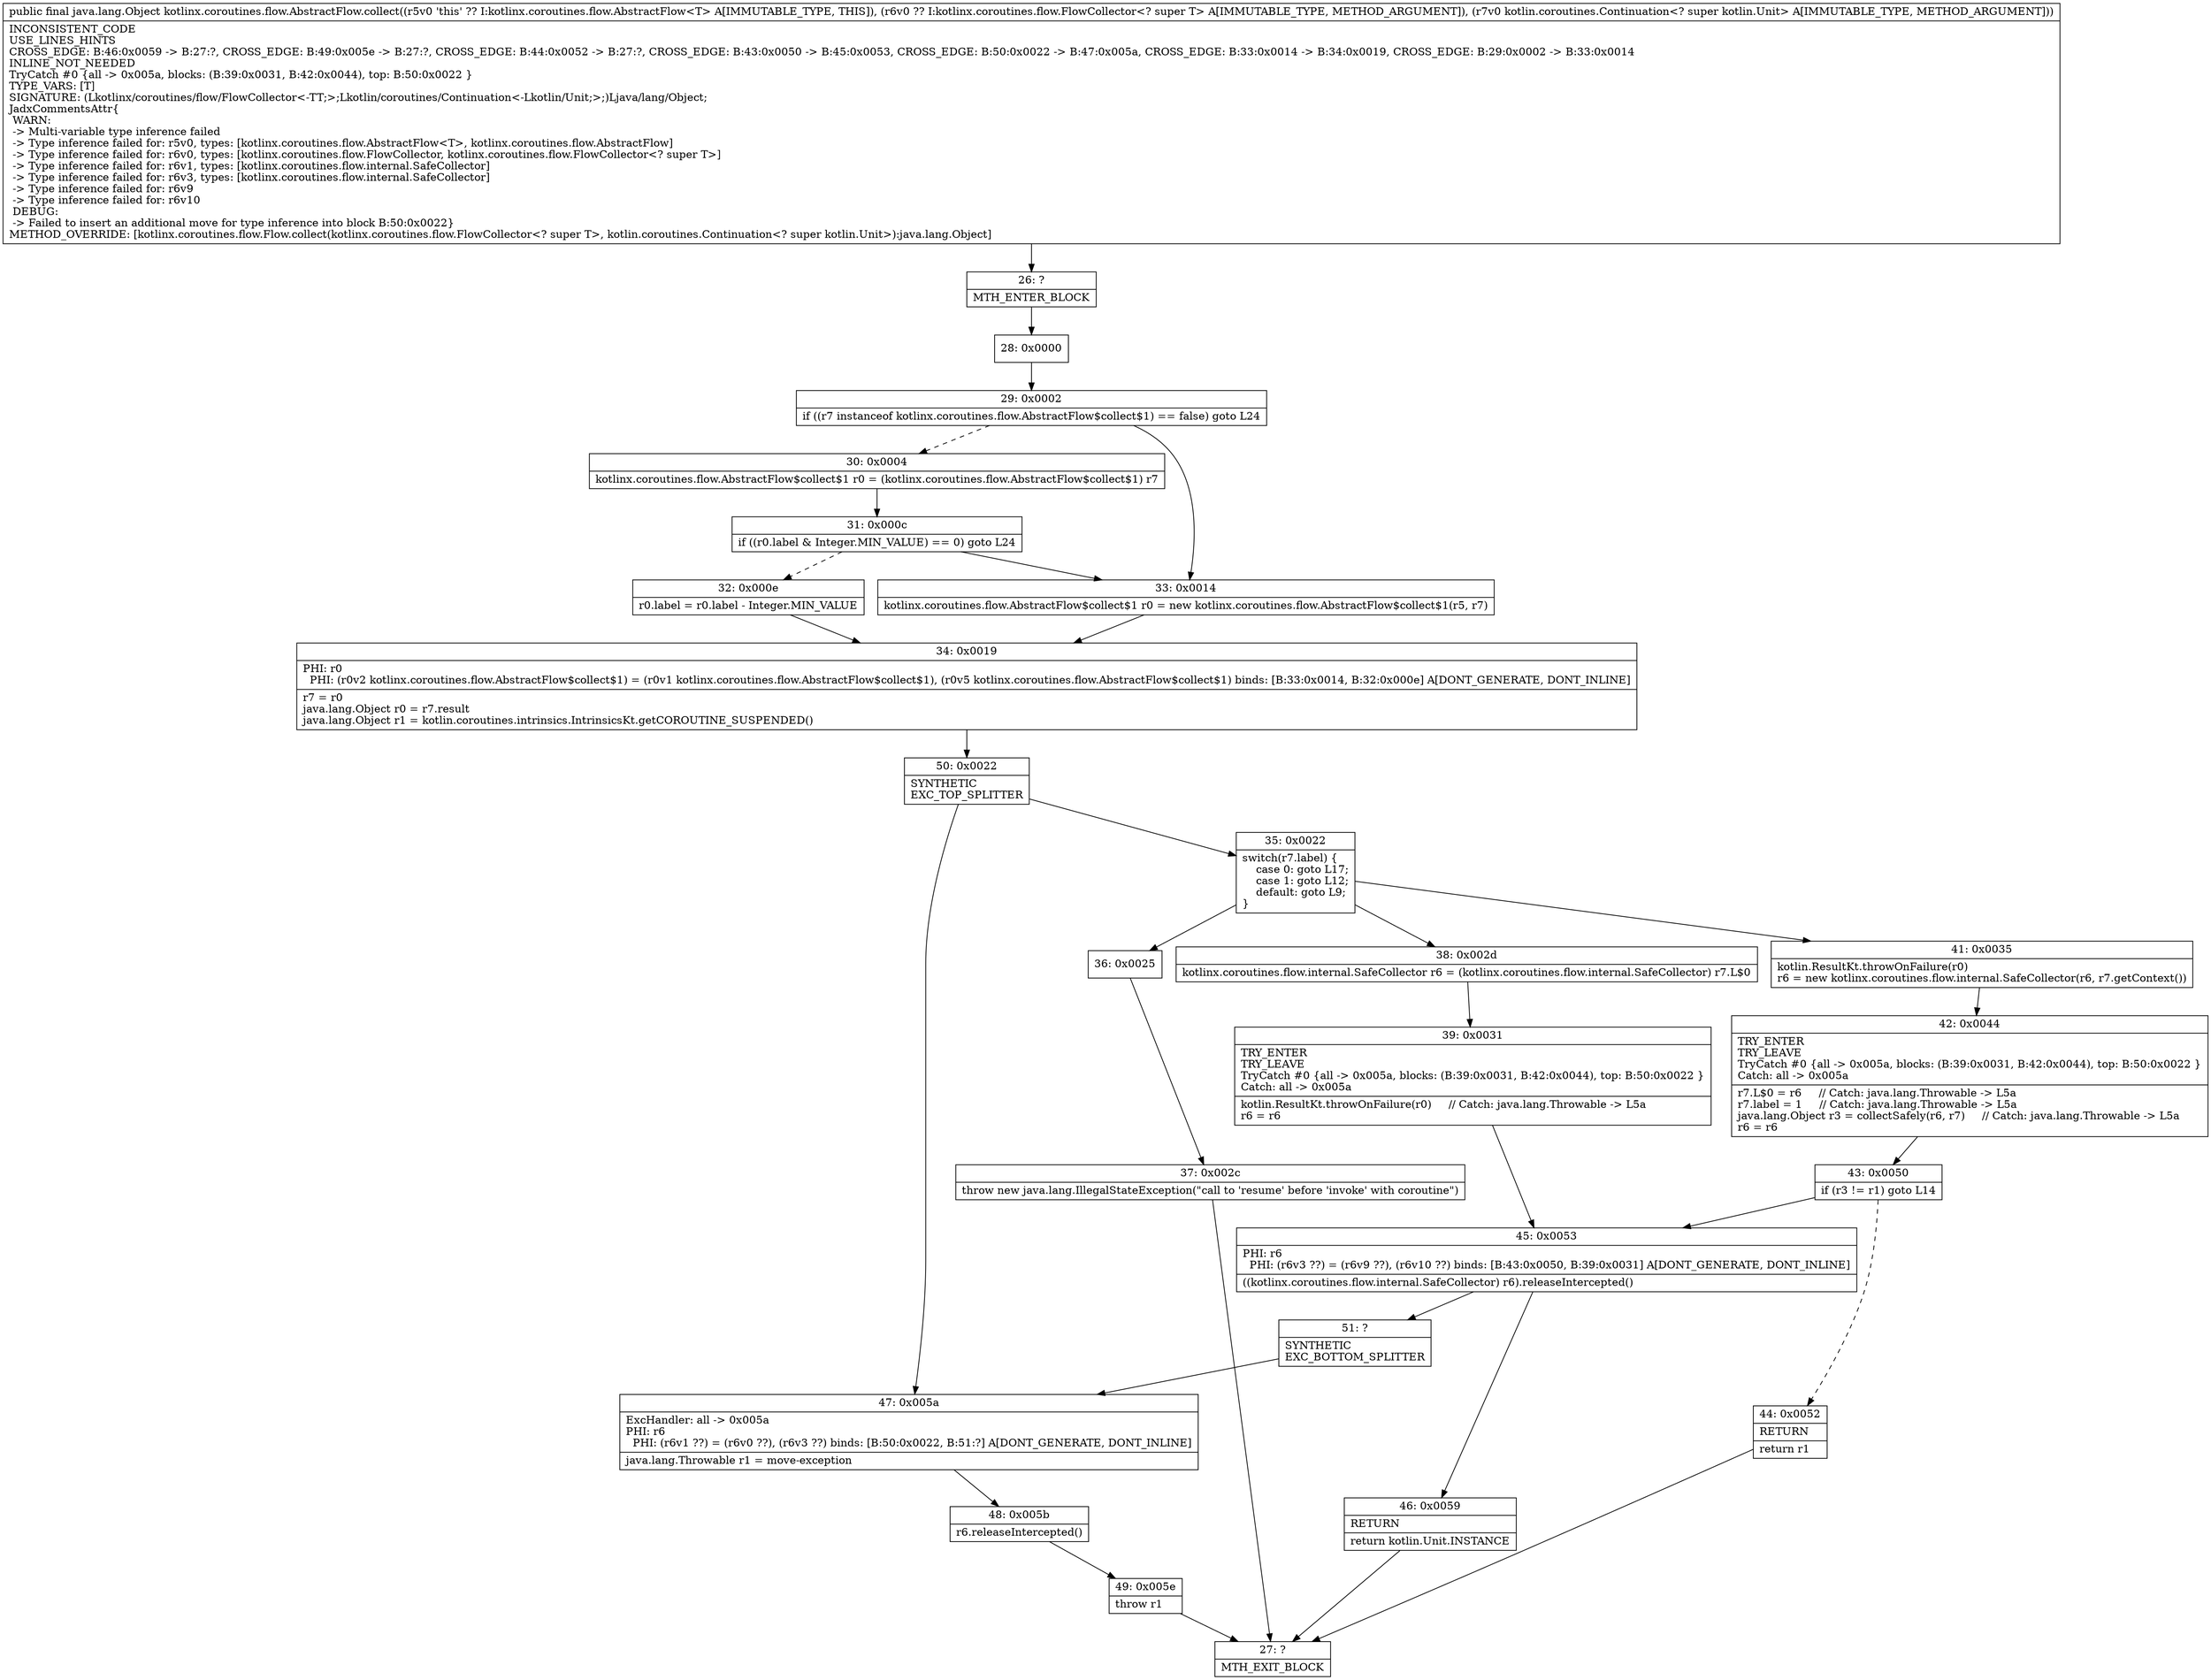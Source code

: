 digraph "CFG forkotlinx.coroutines.flow.AbstractFlow.collect(Lkotlinx\/coroutines\/flow\/FlowCollector;Lkotlin\/coroutines\/Continuation;)Ljava\/lang\/Object;" {
Node_26 [shape=record,label="{26\:\ ?|MTH_ENTER_BLOCK\l}"];
Node_28 [shape=record,label="{28\:\ 0x0000}"];
Node_29 [shape=record,label="{29\:\ 0x0002|if ((r7 instanceof kotlinx.coroutines.flow.AbstractFlow$collect$1) == false) goto L24\l}"];
Node_30 [shape=record,label="{30\:\ 0x0004|kotlinx.coroutines.flow.AbstractFlow$collect$1 r0 = (kotlinx.coroutines.flow.AbstractFlow$collect$1) r7\l}"];
Node_31 [shape=record,label="{31\:\ 0x000c|if ((r0.label & Integer.MIN_VALUE) == 0) goto L24\l}"];
Node_32 [shape=record,label="{32\:\ 0x000e|r0.label = r0.label \- Integer.MIN_VALUE\l}"];
Node_34 [shape=record,label="{34\:\ 0x0019|PHI: r0 \l  PHI: (r0v2 kotlinx.coroutines.flow.AbstractFlow$collect$1) = (r0v1 kotlinx.coroutines.flow.AbstractFlow$collect$1), (r0v5 kotlinx.coroutines.flow.AbstractFlow$collect$1) binds: [B:33:0x0014, B:32:0x000e] A[DONT_GENERATE, DONT_INLINE]\l|r7 = r0\ljava.lang.Object r0 = r7.result\ljava.lang.Object r1 = kotlin.coroutines.intrinsics.IntrinsicsKt.getCOROUTINE_SUSPENDED()\l}"];
Node_50 [shape=record,label="{50\:\ 0x0022|SYNTHETIC\lEXC_TOP_SPLITTER\l}"];
Node_35 [shape=record,label="{35\:\ 0x0022|switch(r7.label) \{\l    case 0: goto L17;\l    case 1: goto L12;\l    default: goto L9;\l\}\l}"];
Node_36 [shape=record,label="{36\:\ 0x0025}"];
Node_37 [shape=record,label="{37\:\ 0x002c|throw new java.lang.IllegalStateException(\"call to 'resume' before 'invoke' with coroutine\")\l}"];
Node_27 [shape=record,label="{27\:\ ?|MTH_EXIT_BLOCK\l}"];
Node_38 [shape=record,label="{38\:\ 0x002d|kotlinx.coroutines.flow.internal.SafeCollector r6 = (kotlinx.coroutines.flow.internal.SafeCollector) r7.L$0\l}"];
Node_39 [shape=record,label="{39\:\ 0x0031|TRY_ENTER\lTRY_LEAVE\lTryCatch #0 \{all \-\> 0x005a, blocks: (B:39:0x0031, B:42:0x0044), top: B:50:0x0022 \}\lCatch: all \-\> 0x005a\l|kotlin.ResultKt.throwOnFailure(r0)     \/\/ Catch: java.lang.Throwable \-\> L5a\lr6 = r6\l}"];
Node_45 [shape=record,label="{45\:\ 0x0053|PHI: r6 \l  PHI: (r6v3 ??) = (r6v9 ??), (r6v10 ??) binds: [B:43:0x0050, B:39:0x0031] A[DONT_GENERATE, DONT_INLINE]\l|((kotlinx.coroutines.flow.internal.SafeCollector) r6).releaseIntercepted()\l}"];
Node_46 [shape=record,label="{46\:\ 0x0059|RETURN\l|return kotlin.Unit.INSTANCE\l}"];
Node_51 [shape=record,label="{51\:\ ?|SYNTHETIC\lEXC_BOTTOM_SPLITTER\l}"];
Node_41 [shape=record,label="{41\:\ 0x0035|kotlin.ResultKt.throwOnFailure(r0)\lr6 = new kotlinx.coroutines.flow.internal.SafeCollector(r6, r7.getContext())\l}"];
Node_42 [shape=record,label="{42\:\ 0x0044|TRY_ENTER\lTRY_LEAVE\lTryCatch #0 \{all \-\> 0x005a, blocks: (B:39:0x0031, B:42:0x0044), top: B:50:0x0022 \}\lCatch: all \-\> 0x005a\l|r7.L$0 = r6     \/\/ Catch: java.lang.Throwable \-\> L5a\lr7.label = 1     \/\/ Catch: java.lang.Throwable \-\> L5a\ljava.lang.Object r3 = collectSafely(r6, r7)     \/\/ Catch: java.lang.Throwable \-\> L5a\lr6 = r6\l}"];
Node_43 [shape=record,label="{43\:\ 0x0050|if (r3 != r1) goto L14\l}"];
Node_44 [shape=record,label="{44\:\ 0x0052|RETURN\l|return r1\l}"];
Node_47 [shape=record,label="{47\:\ 0x005a|ExcHandler: all \-\> 0x005a\lPHI: r6 \l  PHI: (r6v1 ??) = (r6v0 ??), (r6v3 ??) binds: [B:50:0x0022, B:51:?] A[DONT_GENERATE, DONT_INLINE]\l|java.lang.Throwable r1 = move\-exception\l}"];
Node_48 [shape=record,label="{48\:\ 0x005b|r6.releaseIntercepted()\l}"];
Node_49 [shape=record,label="{49\:\ 0x005e|throw r1\l}"];
Node_33 [shape=record,label="{33\:\ 0x0014|kotlinx.coroutines.flow.AbstractFlow$collect$1 r0 = new kotlinx.coroutines.flow.AbstractFlow$collect$1(r5, r7)\l}"];
MethodNode[shape=record,label="{public final java.lang.Object kotlinx.coroutines.flow.AbstractFlow.collect((r5v0 'this' ?? I:kotlinx.coroutines.flow.AbstractFlow\<T\> A[IMMUTABLE_TYPE, THIS]), (r6v0 ?? I:kotlinx.coroutines.flow.FlowCollector\<? super T\> A[IMMUTABLE_TYPE, METHOD_ARGUMENT]), (r7v0 kotlin.coroutines.Continuation\<? super kotlin.Unit\> A[IMMUTABLE_TYPE, METHOD_ARGUMENT]))  | INCONSISTENT_CODE\lUSE_LINES_HINTS\lCROSS_EDGE: B:46:0x0059 \-\> B:27:?, CROSS_EDGE: B:49:0x005e \-\> B:27:?, CROSS_EDGE: B:44:0x0052 \-\> B:27:?, CROSS_EDGE: B:43:0x0050 \-\> B:45:0x0053, CROSS_EDGE: B:50:0x0022 \-\> B:47:0x005a, CROSS_EDGE: B:33:0x0014 \-\> B:34:0x0019, CROSS_EDGE: B:29:0x0002 \-\> B:33:0x0014\lINLINE_NOT_NEEDED\lTryCatch #0 \{all \-\> 0x005a, blocks: (B:39:0x0031, B:42:0x0044), top: B:50:0x0022 \}\lTYPE_VARS: [T]\lSIGNATURE: (Lkotlinx\/coroutines\/flow\/FlowCollector\<\-TT;\>;Lkotlin\/coroutines\/Continuation\<\-Lkotlin\/Unit;\>;)Ljava\/lang\/Object;\lJadxCommentsAttr\{\l WARN: \l \-\> Multi\-variable type inference failed\l \-\> Type inference failed for: r5v0, types: [kotlinx.coroutines.flow.AbstractFlow\<T\>, kotlinx.coroutines.flow.AbstractFlow]\l \-\> Type inference failed for: r6v0, types: [kotlinx.coroutines.flow.FlowCollector, kotlinx.coroutines.flow.FlowCollector\<? super T\>]\l \-\> Type inference failed for: r6v1, types: [kotlinx.coroutines.flow.internal.SafeCollector]\l \-\> Type inference failed for: r6v3, types: [kotlinx.coroutines.flow.internal.SafeCollector]\l \-\> Type inference failed for: r6v9\l \-\> Type inference failed for: r6v10\l DEBUG: \l \-\> Failed to insert an additional move for type inference into block B:50:0x0022\}\lMETHOD_OVERRIDE: [kotlinx.coroutines.flow.Flow.collect(kotlinx.coroutines.flow.FlowCollector\<? super T\>, kotlin.coroutines.Continuation\<? super kotlin.Unit\>):java.lang.Object]\l}"];
MethodNode -> Node_26;Node_26 -> Node_28;
Node_28 -> Node_29;
Node_29 -> Node_30[style=dashed];
Node_29 -> Node_33;
Node_30 -> Node_31;
Node_31 -> Node_32[style=dashed];
Node_31 -> Node_33;
Node_32 -> Node_34;
Node_34 -> Node_50;
Node_50 -> Node_35;
Node_50 -> Node_47;
Node_35 -> Node_36;
Node_35 -> Node_38;
Node_35 -> Node_41;
Node_36 -> Node_37;
Node_37 -> Node_27;
Node_38 -> Node_39;
Node_39 -> Node_45;
Node_45 -> Node_46;
Node_45 -> Node_51;
Node_46 -> Node_27;
Node_51 -> Node_47;
Node_41 -> Node_42;
Node_42 -> Node_43;
Node_43 -> Node_44[style=dashed];
Node_43 -> Node_45;
Node_44 -> Node_27;
Node_47 -> Node_48;
Node_48 -> Node_49;
Node_49 -> Node_27;
Node_33 -> Node_34;
}

